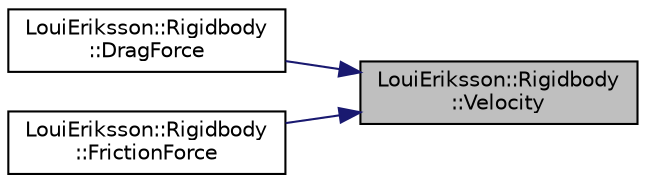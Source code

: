 digraph "LouiEriksson::Rigidbody::Velocity"
{
 // LATEX_PDF_SIZE
  edge [fontname="Helvetica",fontsize="10",labelfontname="Helvetica",labelfontsize="10"];
  node [fontname="Helvetica",fontsize="10",shape=record];
  rankdir="RL";
  Node1 [label="LouiEriksson::Rigidbody\l::Velocity",height=0.2,width=0.4,color="black", fillcolor="grey75", style="filled", fontcolor="black",tooltip="Get the velocity of the Rigidbody."];
  Node1 -> Node2 [dir="back",color="midnightblue",fontsize="10",style="solid",fontname="Helvetica"];
  Node2 [label="LouiEriksson::Rigidbody\l::DragForce",height=0.2,width=0.4,color="black", fillcolor="white", style="filled",URL="$class_loui_eriksson_1_1_rigidbody.html#a8508970791cd49ecf20603999866c22a",tooltip="Compute the drag force of the Rigidbody."];
  Node1 -> Node3 [dir="back",color="midnightblue",fontsize="10",style="solid",fontname="Helvetica"];
  Node3 [label="LouiEriksson::Rigidbody\l::FrictionForce",height=0.2,width=0.4,color="black", fillcolor="white", style="filled",URL="$class_loui_eriksson_1_1_rigidbody.html#a356233f221e19733815544de2ba69f86",tooltip="Compute the friction force of the Rigidbody given Collision information."];
}

